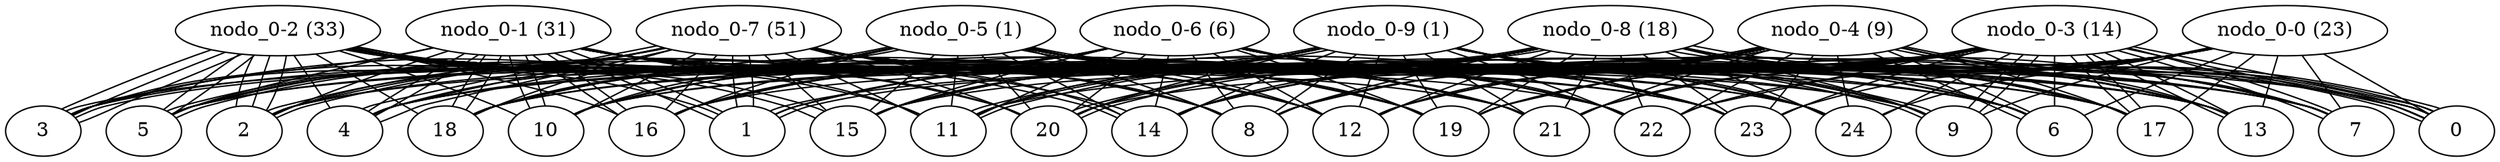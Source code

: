 graph {
  5-5 -- 4-5 [label="nodo_4-5 (44)"];
  5-5 -- 5-4 [label="nodo_5-4 (19)"];
  5-5 -- 6-5 [label="nodo_6-5 (1)"];
  5-5 -- 5-6 [label="nodo_5-6 (1)"];
  4-7 -- 4-6 [label="nodo_4-6 (11)"];
  5-6 -- 6-6 [label="nodo_6-6 (1)"];
  5-6 -- 5-7 [label="nodo_5-7 (1)"];
  5-4 -- 6-4 [label="nodo_6-4 (1)"];
  6-5 -- 7-5 [label="nodo_7-5 (1)"];
  5-7 -- 4-7 [label="nodo_4-7 (1)"];
  5-7 -- 6-7 [label="nodo_6-7 (1)"];
  5-7 -- 5-8 [label="nodo_5-8 (1)"];
  6-6 -- 7-6 [label="nodo_7-6 (1)"];
  6-4 -- 7-4 [label="nodo_7-4 (1)"];
  7-5 -- 8-5 [label="nodo_8-5 (1)"];
  4-7 -- 3-7 [label="nodo_3-7 (57)"];
  4-7 -- 4-8 [label="nodo_4-8 (1)"];
  5-8 -- 6-8 [label="nodo_6-8 (1)"];
  5-8 -- 5-9 [label="nodo_5-9 (1)"];
  6-7 -- 7-7 [label="nodo_7-7 (1)"];
  7-6 -- 8-6 [label="nodo_8-6 (1)"];
  9-4 -- 8-4 [label="nodo_8-4 (3)"];
  8-5 -- 9-5 [label="nodo_9-5 (1)"];
  4-8 -- 3-8 [label="nodo_3-8 (25)"];
  4-8 -- 4-9 [label="nodo_4-9 (1)"];
  5-9 -- 6-9 [label="nodo_6-9 (1)"];
  6-8 -- 7-8 [label="nodo_7-8 (1)"];
  7-7 -- 8-7 [label="nodo_8-7 (1)"];
  8-6 -- 9-6 [label="nodo_9-6 (1)"];
  9-5 -- 9-4 [label="nodo_9-4 (8)"];
  9-5 -- 10-5 [label="nodo_10-5 (1)"];
  3-8 -- 3-9 [label="nodo_3-9 (1)"];
  6-9 -- 7-9 [label="nodo_7-9 (1)"];
  7-8 -- 8-8 [label="nodo_8-8 (1)"];
  8-7 -- 9-7 [label="nodo_9-7 (1)"];
  9-6 -- 10-6 [label="nodo_10-6 (1)"];
  9-4 -- 10-4 [label="nodo_10-4 (1)"];
  10-5 -- 11-5 [label="nodo_11-5 (1)"];
  7-9 -- 8-9 [label="nodo_8-9 (1)"];
  8-8 -- 9-8 [label="nodo_9-8 (1)"];
  9-7 -- 10-7 [label="nodo_10-7 (1)"];
  10-6 -- 11-6 [label="nodo_11-6 (1)"];
  10-4 -- 11-4 [label="nodo_11-4 (1)"];
  11-5 -- 12-5 [label="nodo_12-5 (1)"];
  8-9 -- 9-9 [label="nodo_9-9 (1)"];
  9-8 -- 10-8 [label="nodo_10-8 (1)"];
  10-7 -- 11-7 [label="nodo_11-7 (1)"];
  11-6 -- 12-6 [label="nodo_12-6 (1)"];
  11-4 -- 12-4 [label="nodo_12-4 (1)"];
  12-5 -- 13-5 [label="nodo_13-5 (1)"];
  9-9 -- 10-9 [label="nodo_10-9 (1)"];
  10-8 -- 11-8 [label="nodo_11-8 (1)"];
  11-7 -- 12-7 [label="nodo_12-7 (1)"];
  12-6 -- 13-6 [label="nodo_13-6 (1)"];
  12-4 -- 13-4 [label="nodo_13-4 (1)"];
  13-5 -- 14-5 [label="nodo_14-5 (1)"];
  10-9 -- 11-9 [label="nodo_11-9 (1)"];
  11-8 -- 12-8 [label="nodo_12-8 (1)"];
  12-7 -- 13-7 [label="nodo_13-7 (1)"];
  13-6 -- 14-6 [label="nodo_14-6 (1)"];
  13-4 -- 14-4 [label="nodo_14-4 (1)"];
  14-5 -- 15-5 [label="nodo_15-5 (1)"];
  11-9 -- 12-9 [label="nodo_12-9 (1)"];
  12-8 -- 13-8 [label="nodo_13-8 (1)"];
  13-7 -- 14-7 [label="nodo_14-7 (1)"];
  14-6 -- 15-6 [label="nodo_15-6 (1)"];
  14-4 -- 15-4 [label="nodo_15-4 (1)"];
  15-5 -- 16-5 [label="nodo_16-5 (1)"];
  12-9 -- 13-9 [label="nodo_13-9 (1)"];
  13-8 -- 14-8 [label="nodo_14-8 (1)"];
  14-7 -- 15-7 [label="nodo_15-7 (1)"];
  15-6 -- 16-6 [label="nodo_16-6 (1)"];
  15-4 -- 16-4 [label="nodo_16-4 (1)"];
  16-5 -- 17-5 [label="nodo_17-5 (1)"];
  8-3 -- 9-3 [label="nodo_9-3 (1)"];
  13-9 -- 14-9 [label="nodo_14-9 (1)"];
  14-8 -- 15-8 [label="nodo_15-8 (1)"];
  15-7 -- 16-7 [label="nodo_16-7 (1)"];
  16-6 -- 17-6 [label="nodo_17-6 (1)"];
  16-4 -- 17-4 [label="nodo_17-4 (1)"];
  17-5 -- 18-5 [label="nodo_18-5 (1)"];
  11-3 -- 10-3 [label="nodo_10-3 (0)"];
  14-9 -- 15-9 [label="nodo_15-9 (1)"];
  15-8 -- 16-8 [label="nodo_16-8 (1)"];
  16-7 -- 17-7 [label="nodo_17-7 (1)"];
  17-6 -- 18-6 [label="nodo_18-6 (1)"];
  17-4 -- 18-4 [label="nodo_18-4 (1)"];
  18-5 -- 19-5 [label="nodo_19-5 (1)"];
  4-6 -- 3-6 [label="nodo_3-6 (54)"];
  11-4 -- 11-3 [label="nodo_11-3 (10)"];
  15-9 -- 16-9 [label="nodo_16-9 (1)"];
  16-8 -- 17-8 [label="nodo_17-8 (1)"];
  17-7 -- 18-7 [label="nodo_18-7 (1)"];
  18-6 -- 19-6 [label="nodo_19-6 (1)"];
  18-4 -- 19-4 [label="nodo_19-4 (1)"];
  19-5 -- 20-5 [label="nodo_20-5 (1)"];
  7-3 -- 8-3 [label="nodo_8-3 (1)"];
  11-3 -- 12-3 [label="nodo_12-3 (1)"];
  16-9 -- 17-9 [label="nodo_17-9 (1)"];
  17-8 -- 18-8 [label="nodo_18-8 (1)"];
  18-7 -- 19-7 [label="nodo_19-7 (1)"];
  19-6 -- 20-6 [label="nodo_20-6 (1)"];
  19-4 -- 20-4 [label="nodo_20-4 (1)"];
  20-5 -- 21-5 [label="nodo_21-5 (1)"];
  12-3 -- 13-3 [label="nodo_13-3 (1)"];
  17-9 -- 18-9 [label="nodo_18-9 (1)"];
  18-8 -- 19-8 [label="nodo_19-8 (1)"];
  19-7 -- 20-7 [label="nodo_20-7 (1)"];
  20-6 -- 21-6 [label="nodo_21-6 (1)"];
  20-4 -- 21-4 [label="nodo_21-4 (1)"];
  21-5 -- 22-5 [label="nodo_22-5 (1)"];
  13-3 -- 14-3 [label="nodo_14-3 (1)"];
  18-9 -- 19-9 [label="nodo_19-9 (1)"];
  19-8 -- 20-8 [label="nodo_20-8 (1)"];
  20-7 -- 21-7 [label="nodo_21-7 (1)"];
  21-6 -- 22-6 [label="nodo_22-6 (1)"];
  21-4 -- 22-4 [label="nodo_22-4 (1)"];
  22-5 -- 23-5 [label="nodo_23-5 (1)"];
  14-3 -- 15-3 [label="nodo_15-3 (1)"];
  19-9 -- 20-9 [label="nodo_20-9 (1)"];
  20-8 -- 21-8 [label="nodo_21-8 (1)"];
  21-7 -- 22-7 [label="nodo_22-7 (1)"];
  22-6 -- 23-6 [label="nodo_23-6 (1)"];
  22-4 -- 23-4 [label="nodo_23-4 (1)"];
  23-5 -- 24-5 [label="nodo_24-5 (1)"];
  5-4 -- 4-4 [label="nodo_4-4 (86)"];
  5-4 -- 5-3 [label="nodo_5-3 (87)"];
  15-3 -- 16-3 [label="nodo_16-3 (1)"];
  20-9 -- 21-9 [label="nodo_21-9 (1)"];
  21-8 -- 22-8 [label="nodo_22-8 (1)"];
  22-7 -- 23-7 [label="nodo_23-7 (1)"];
  23-6 -- 24-6 [label="nodo_24-6 (1)"];
  23-4 -- 24-4 [label="nodo_24-4 (1)"];
  6-4 -- 6-3 [label="nodo_6-3 (14)"];
  16-3 -- 17-3 [label="nodo_17-3 (1)"];
  21-9 -- 22-9 [label="nodo_22-9 (1)"];
  22-8 -- 23-8 [label="nodo_23-8 (1)"];
  23-7 -- 24-7 [label="nodo_24-7 (1)"];
  6-3 -- 7-3 [label="nodo_7-3 (1)"];
  17-3 -- 18-3 [label="nodo_18-3 (1)"];
  22-9 -- 23-9 [label="nodo_23-9 (1)"];
  23-8 -- 24-8 [label="nodo_24-8 (1)"];
  18-3 -- 19-3 [label="nodo_19-3 (1)"];
  23-9 -- 24-9 [label="nodo_24-9 (1)"];
  20-4 -- 20-3 [label="nodo_20-3 (9)"];
  10-2 -- 11-2 [label="nodo_11-2 (1)"];
  9-2 -- 10-2 [label="nodo_10-2 (1)"];
  20-3 -- 21-3 [label="nodo_21-3 (1)"];
  11-2 -- 12-2 [label="nodo_12-2 (1)"];
  21-3 -- 22-3 [label="nodo_22-3 (1)"];
  13-3 -- 13-2 [label="nodo_13-2 (12)"];
  22-3 -- 23-3 [label="nodo_23-3 (1)"];
  13-2 -- 14-2 [label="nodo_14-2 (1)"];
  23-3 -- 24-3 [label="nodo_24-3 (1)"];
  14-2 -- 15-2 [label="nodo_15-2 (1)"];
  2-9 -- 2-8 [label="nodo_2-8 (1)"];
  15-2 -- 16-2 [label="nodo_16-2 (1)"];
  3-9 -- 2-9 [label="nodo_2-9 (25)"];
  17-3 -- 17-2 [label="nodo_17-2 (11)"];
  17-2 -- 18-2 [label="nodo_18-2 (1)"];
  18-2 -- 19-2 [label="nodo_19-2 (1)"];
  19-2 -- 20-2 [label="nodo_20-2 (1)"];
  20-2 -- 21-2 [label="nodo_21-2 (1)"];
  6-3 -- 6-2 [label="nodo_6-2 (50)"];
  21-2 -- 22-2 [label="nodo_22-2 (1)"];
  7-3 -- 7-2 [label="nodo_7-2 (46)"];
  22-2 -- 23-2 [label="nodo_23-2 (1)"];
  7-2 -- 8-2 [label="nodo_8-2 (1)"];
  23-2 -- 24-2 [label="nodo_24-2 (1)"];
  9-3 -- 9-2 [label="nodo_9-2 (19)"];
  12-1 -- 13-1 [label="nodo_13-1 (1)"];
  14-2 -- 14-1 [label="nodo_14-1 (21)"];
  15-2 -- 15-1 [label="nodo_15-1 (18)"];
  15-1 -- 16-1 [label="nodo_16-1 (1)"];
  16-1 -- 17-1 [label="nodo_17-1 (1)"];
  17-1 -- 18-1 [label="nodo_18-1 (1)"];
  18-1 -- 19-1 [label="nodo_19-1 (1)"];
  4-5 -- 3-5 [label="nodo_3-5 (46)"];
  19-1 -- 20-1 [label="nodo_20-1 (1)"];
  20-1 -- 21-1 [label="nodo_21-1 (1)"];
  21-1 -- 22-1 [label="nodo_22-1 (1)"];
  22-1 -- 23-1 [label="nodo_23-1 (1)"];
  23-1 -- 24-1 [label="nodo_24-1 (1)"];
  2-9 -- 1-9 [label="nodo_1-9 (22)"];
  2-8 -- 1-8 [label="nodo_1-8 (31)"];
  2-8 -- 2-7 [label="nodo_2-7 (22)"];
  9-2 -- 9-1 [label="nodo_9-1 (9)"];
  9-1 -- 10-1 [label="nodo_10-1 (1)"];
  10-1 -- 11-1 [label="nodo_11-1 (1)"];
  14-0 -- 15-0 [label="nodo_15-0 (1)"];
  11-1 -- 12-1 [label="nodo_12-1 (1)"];
  16-1 -- 16-0 [label="nodo_16-0 (9)"];
  13-0 -- 14-0 [label="nodo_14-0 (1)"];
  16-0 -- 17-0 [label="nodo_17-0 (1)"];
  18-1 -- 18-0 [label="nodo_18-0 (4)"];
  18-0 -- 19-0 [label="nodo_19-0 (1)"];
  19-0 -- 20-0 [label="nodo_20-0 (1)"];
  20-0 -- 21-0 [label="nodo_21-0 (1)"];
  7-1 -- 8-1 [label="nodo_8-1 (1)"];
  10-0 -- 9-0 [label="nodo_9-0 (10)"];
  21-0 -- 22-0 [label="nodo_22-0 (1)"];
  10-1 -- 10-0 [label="nodo_10-0 (17)"];
  22-0 -- 23-0 [label="nodo_23-0 (1)"];
  10-0 -- 11-0 [label="nodo_11-0 (1)"];
  23-0 -- 24-0 [label="nodo_24-0 (1)"];
  2-7 -- 2-6 [label="nodo_2-6 (9)"];
  11-0 -- 12-0 [label="nodo_12-0 (1)"];
  12-0 -- 13-0 [label="nodo_13-0 (1)"];
  0-8 -- 0-9 [label="nodo_0-9 (1)"];
  2-7 -- 1-7 [label="nodo_1-7 (11)"];
  6-1 -- 7-1 [label="nodo_7-1 (1)"];
  6-2 -- 5-2 [label="nodo_5-2 (24)"];
  6-2 -- 6-1 [label="nodo_6-1 (3)"];
  1-8 -- 0-8 [label="nodo_0-8 (18)"];
  1-7 -- 1-6 [label="nodo_1-6 (73)"];
  2-6 -- 2-5 [label="nodo_2-5 (15)"];
  5-2 -- 5-1 [label="nodo_5-1 (2)"];
  5-0 -- 6-0 [label="nodo_6-0 (1)"];
  6-0 -- 7-0 [label="nodo_7-0 (1)"];
  0-8 -- 0-7 [label="nodo_0-7 (51)"];
  7-0 -- 8-0 [label="nodo_8-0 (1)"];
  3-3 -- 3-4 [label="nodo_3-4 (1)"];
  1-4 -- 1-5 [label="nodo_1-5 (1)"];
  2-3 -- 2-4 [label="nodo_2-4 (1)"];
  4-2 -- 4-3 [label="nodo_4-3 (1)"];
  4-1 -- 4-2 [label="nodo_4-2 (1)"];
  5-1 -- 4-1 [label="nodo_4-1 (9)"];
  5-1 -- 5-0 [label="nodo_5-0 (44)"];
  3-2 -- 3-1 [label="nodo_3-1 (12)"];
  5-0 -- 4-0 [label="nodo_4-0 (22)"];
  4-2 -- 3-2 [label="nodo_3-2 (20)"];
  3-2 -- 3-3 [label="nodo_3-3 (1)"];
  3-2 -- 2-2 [label="nodo_2-2 (2)"];
  2-2 -- 2-3 [label="nodo_2-3 (1)"];
  0-2 -- 1-2 [label="nodo_1-2 (1)"];
  2-2 -- 2-1 [label="nodo_2-1 (17)"];
  2-3 -- 1-3 [label="nodo_1-3 (17)"];
  1-3 -- 1-4 [label="nodo_1-4 (1)"];
  3-1 -- 3-0 [label="nodo_3-0 (46)"];
  0-7 -- 0-6 [label="nodo_0-6 (6)"];
  2-1 -- 1-1 [label="nodo_1-1 (55)"];
  2-1 -- 2-0 [label="nodo_2-0 (48)"];
  1-3 -- 0-3 [label="nodo_0-3 (14)"];
  1-4 -- 0-4 [label="nodo_0-4 (9)"];
  0-4 -- 0-5 [label="nodo_0-5 (1)"];
  0-3 -- 0-2 [label="nodo_0-2 (33)"];
  0-2 -- 0-1 [label="nodo_0-1 (31)"];
  1-1 -- 1-0 [label="nodo_1-0 (8)"];
  1-0 -- 0-0 [label="nodo_0-0 (23)"];
}